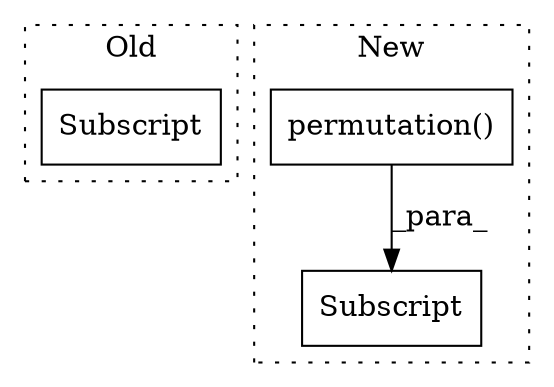 digraph G {
subgraph cluster0 {
1 [label="Subscript" a="63" s="18556,0" l="11,0" shape="box"];
label = "Old";
style="dotted";
}
subgraph cluster1 {
2 [label="permutation()" a="75" s="19072,19100" l="22,1" shape="box"];
3 [label="Subscript" a="63" s="19165,0" l="20,0" shape="box"];
label = "New";
style="dotted";
}
2 -> 3 [label="_para_"];
}